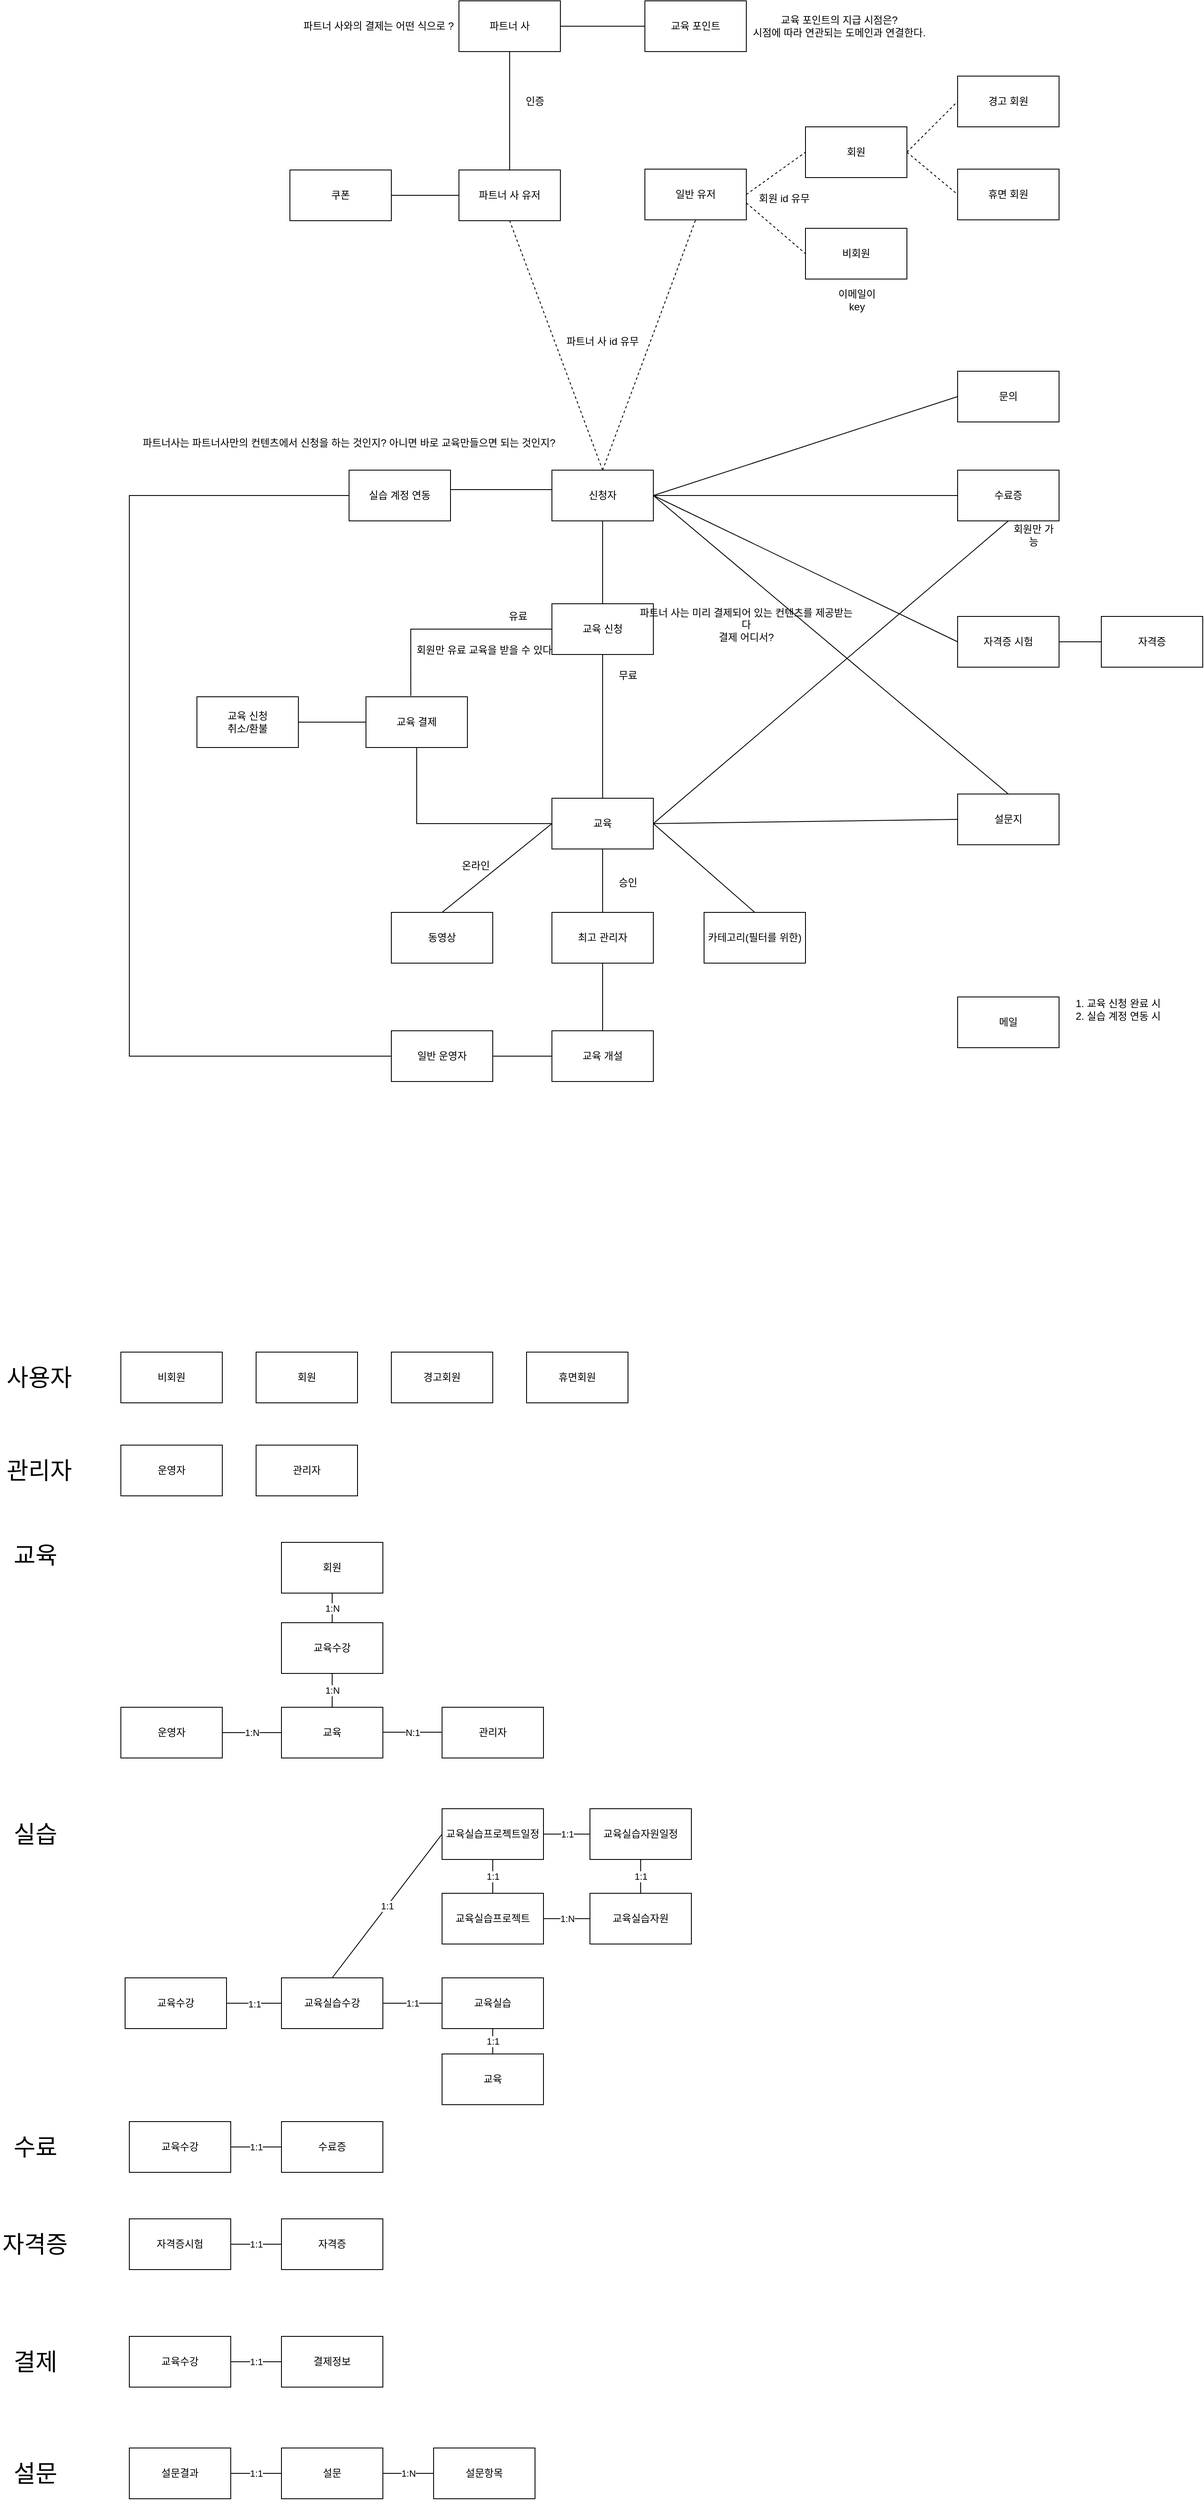 <mxfile version="17.1.1" type="github">
  <diagram id="C5RBs43oDa-KdzZeNtuy" name="Page-1">
    <mxGraphModel dx="2114" dy="1878" grid="1" gridSize="10" guides="1" tooltips="1" connect="1" arrows="1" fold="1" page="1" pageScale="1" pageWidth="827" pageHeight="1169" math="0" shadow="0">
      <root>
        <mxCell id="WIyWlLk6GJQsqaUBKTNV-0" />
        <mxCell id="WIyWlLk6GJQsqaUBKTNV-1" parent="WIyWlLk6GJQsqaUBKTNV-0" />
        <mxCell id="phJNswvs5Cys1aGq2eFr-10" value="신청자" style="rounded=0;whiteSpace=wrap;html=1;" parent="WIyWlLk6GJQsqaUBKTNV-1" vertex="1">
          <mxGeometry x="210" y="137" width="120" height="60" as="geometry" />
        </mxCell>
        <mxCell id="phJNswvs5Cys1aGq2eFr-11" value="교육" style="rounded=0;whiteSpace=wrap;html=1;" parent="WIyWlLk6GJQsqaUBKTNV-1" vertex="1">
          <mxGeometry x="210" y="525" width="120" height="60" as="geometry" />
        </mxCell>
        <mxCell id="phJNswvs5Cys1aGq2eFr-28" style="edgeStyle=orthogonalEdgeStyle;rounded=0;orthogonalLoop=1;jettySize=auto;html=1;startArrow=none;startFill=0;endArrow=none;endFill=0;entryX=0.5;entryY=0;entryDx=0;entryDy=0;" parent="WIyWlLk6GJQsqaUBKTNV-1" target="phJNswvs5Cys1aGq2eFr-11" edge="1">
          <mxGeometry relative="1" as="geometry">
            <mxPoint x="270" y="355" as="sourcePoint" />
            <Array as="points">
              <mxPoint x="270" y="395" />
              <mxPoint x="270" y="395" />
            </Array>
          </mxGeometry>
        </mxCell>
        <mxCell id="phJNswvs5Cys1aGq2eFr-12" value="교육 신청" style="rounded=0;whiteSpace=wrap;html=1;" parent="WIyWlLk6GJQsqaUBKTNV-1" vertex="1">
          <mxGeometry x="210" y="295" width="120" height="60" as="geometry" />
        </mxCell>
        <mxCell id="phJNswvs5Cys1aGq2eFr-27" style="edgeStyle=orthogonalEdgeStyle;rounded=0;orthogonalLoop=1;jettySize=auto;html=1;exitX=0.5;exitY=1;exitDx=0;exitDy=0;startArrow=none;startFill=0;endArrow=none;endFill=0;entryX=0;entryY=0.5;entryDx=0;entryDy=0;" parent="WIyWlLk6GJQsqaUBKTNV-1" source="phJNswvs5Cys1aGq2eFr-13" target="phJNswvs5Cys1aGq2eFr-11" edge="1">
          <mxGeometry relative="1" as="geometry" />
        </mxCell>
        <mxCell id="phJNswvs5Cys1aGq2eFr-13" value="교육 결제" style="rounded=0;whiteSpace=wrap;html=1;" parent="WIyWlLk6GJQsqaUBKTNV-1" vertex="1">
          <mxGeometry x="-10" y="405" width="120" height="60" as="geometry" />
        </mxCell>
        <mxCell id="phJNswvs5Cys1aGq2eFr-14" value="파트너 사" style="rounded=0;whiteSpace=wrap;html=1;" parent="WIyWlLk6GJQsqaUBKTNV-1" vertex="1">
          <mxGeometry x="100" y="-418" width="120" height="60" as="geometry" />
        </mxCell>
        <mxCell id="phJNswvs5Cys1aGq2eFr-15" value="최고 관리자" style="rounded=0;whiteSpace=wrap;html=1;" parent="WIyWlLk6GJQsqaUBKTNV-1" vertex="1">
          <mxGeometry x="210" y="660" width="120" height="60" as="geometry" />
        </mxCell>
        <mxCell id="phJNswvs5Cys1aGq2eFr-16" value="일반 운영자" style="rounded=0;whiteSpace=wrap;html=1;" parent="WIyWlLk6GJQsqaUBKTNV-1" vertex="1">
          <mxGeometry x="20" y="800" width="120" height="60" as="geometry" />
        </mxCell>
        <mxCell id="phJNswvs5Cys1aGq2eFr-24" value="" style="endArrow=none;html=1;rounded=0;entryX=0.5;entryY=1;entryDx=0;entryDy=0;exitX=0.5;exitY=0;exitDx=0;exitDy=0;" parent="WIyWlLk6GJQsqaUBKTNV-1" source="phJNswvs5Cys1aGq2eFr-12" target="phJNswvs5Cys1aGq2eFr-10" edge="1">
          <mxGeometry width="50" height="50" relative="1" as="geometry">
            <mxPoint x="210" y="395" as="sourcePoint" />
            <mxPoint x="260" y="345" as="targetPoint" />
          </mxGeometry>
        </mxCell>
        <mxCell id="phJNswvs5Cys1aGq2eFr-25" value="" style="endArrow=none;html=1;rounded=0;exitX=0.442;exitY=-0.017;exitDx=0;exitDy=0;exitPerimeter=0;entryX=0;entryY=0.5;entryDx=0;entryDy=0;" parent="WIyWlLk6GJQsqaUBKTNV-1" source="phJNswvs5Cys1aGq2eFr-13" target="phJNswvs5Cys1aGq2eFr-12" edge="1">
          <mxGeometry width="50" height="50" relative="1" as="geometry">
            <mxPoint x="210" y="395" as="sourcePoint" />
            <mxPoint x="260" y="345" as="targetPoint" />
            <Array as="points">
              <mxPoint x="43" y="325" />
              <mxPoint x="113" y="325" />
            </Array>
          </mxGeometry>
        </mxCell>
        <mxCell id="phJNswvs5Cys1aGq2eFr-30" value="유료" style="text;html=1;strokeColor=none;fillColor=none;align=center;verticalAlign=middle;whiteSpace=wrap;rounded=0;" parent="WIyWlLk6GJQsqaUBKTNV-1" vertex="1">
          <mxGeometry x="140" y="295" width="60" height="30" as="geometry" />
        </mxCell>
        <mxCell id="phJNswvs5Cys1aGq2eFr-31" value="무료" style="text;html=1;strokeColor=none;fillColor=none;align=center;verticalAlign=middle;whiteSpace=wrap;rounded=0;" parent="WIyWlLk6GJQsqaUBKTNV-1" vertex="1">
          <mxGeometry x="270" y="365" width="60" height="30" as="geometry" />
        </mxCell>
        <mxCell id="phJNswvs5Cys1aGq2eFr-34" value="일반 유저" style="rounded=0;whiteSpace=wrap;html=1;" parent="WIyWlLk6GJQsqaUBKTNV-1" vertex="1">
          <mxGeometry x="320" y="-219" width="120" height="60" as="geometry" />
        </mxCell>
        <mxCell id="phJNswvs5Cys1aGq2eFr-37" value="" style="endArrow=none;html=1;rounded=0;entryX=0.5;entryY=1;entryDx=0;entryDy=0;exitX=0.5;exitY=0;exitDx=0;exitDy=0;dashed=1;" parent="WIyWlLk6GJQsqaUBKTNV-1" source="phJNswvs5Cys1aGq2eFr-10" target="phJNswvs5Cys1aGq2eFr-34" edge="1">
          <mxGeometry width="50" height="50" relative="1" as="geometry">
            <mxPoint x="270" y="82" as="sourcePoint" />
            <mxPoint x="180" y="30" as="targetPoint" />
            <Array as="points" />
          </mxGeometry>
        </mxCell>
        <mxCell id="phJNswvs5Cys1aGq2eFr-38" value="회원" style="rounded=0;whiteSpace=wrap;html=1;" parent="WIyWlLk6GJQsqaUBKTNV-1" vertex="1">
          <mxGeometry x="510" y="-269" width="120" height="60" as="geometry" />
        </mxCell>
        <mxCell id="phJNswvs5Cys1aGq2eFr-39" value="비회원" style="rounded=0;whiteSpace=wrap;html=1;" parent="WIyWlLk6GJQsqaUBKTNV-1" vertex="1">
          <mxGeometry x="510" y="-149" width="120" height="60" as="geometry" />
        </mxCell>
        <mxCell id="phJNswvs5Cys1aGq2eFr-40" value="" style="endArrow=none;html=1;rounded=0;entryX=0;entryY=0.5;entryDx=0;entryDy=0;exitX=1;exitY=0.5;exitDx=0;exitDy=0;dashed=1;" parent="WIyWlLk6GJQsqaUBKTNV-1" source="phJNswvs5Cys1aGq2eFr-34" target="phJNswvs5Cys1aGq2eFr-38" edge="1">
          <mxGeometry width="50" height="50" relative="1" as="geometry">
            <mxPoint x="280" y="-84" as="sourcePoint" />
            <mxPoint x="390" y="-139" as="targetPoint" />
            <Array as="points" />
          </mxGeometry>
        </mxCell>
        <mxCell id="phJNswvs5Cys1aGq2eFr-41" value="" style="endArrow=none;html=1;rounded=0;entryX=0;entryY=0.5;entryDx=0;entryDy=0;dashed=1;" parent="WIyWlLk6GJQsqaUBKTNV-1" target="phJNswvs5Cys1aGq2eFr-39" edge="1">
          <mxGeometry width="50" height="50" relative="1" as="geometry">
            <mxPoint x="440" y="-179" as="sourcePoint" />
            <mxPoint x="520" y="-229" as="targetPoint" />
            <Array as="points" />
          </mxGeometry>
        </mxCell>
        <mxCell id="phJNswvs5Cys1aGq2eFr-42" value="파트너 사 유저" style="rounded=0;whiteSpace=wrap;html=1;" parent="WIyWlLk6GJQsqaUBKTNV-1" vertex="1">
          <mxGeometry x="100" y="-218" width="120" height="60" as="geometry" />
        </mxCell>
        <mxCell id="phJNswvs5Cys1aGq2eFr-45" value="" style="endArrow=none;html=1;rounded=0;entryX=0.5;entryY=1;entryDx=0;entryDy=0;exitX=0.5;exitY=0;exitDx=0;exitDy=0;dashed=1;" parent="WIyWlLk6GJQsqaUBKTNV-1" source="phJNswvs5Cys1aGq2eFr-10" target="phJNswvs5Cys1aGq2eFr-42" edge="1">
          <mxGeometry width="50" height="50" relative="1" as="geometry">
            <mxPoint x="270" y="82" as="sourcePoint" />
            <mxPoint x="240" y="140" as="targetPoint" />
          </mxGeometry>
        </mxCell>
        <mxCell id="phJNswvs5Cys1aGq2eFr-46" value="" style="endArrow=none;html=1;rounded=0;entryX=0;entryY=0.5;entryDx=0;entryDy=0;" parent="WIyWlLk6GJQsqaUBKTNV-1" source="phJNswvs5Cys1aGq2eFr-16" target="phJNswvs5Cys1aGq2eFr-47" edge="1">
          <mxGeometry width="50" height="50" relative="1" as="geometry">
            <mxPoint x="190" y="620" as="sourcePoint" />
            <mxPoint x="240" y="570" as="targetPoint" />
          </mxGeometry>
        </mxCell>
        <mxCell id="phJNswvs5Cys1aGq2eFr-47" value="교육 개설" style="rounded=0;whiteSpace=wrap;html=1;" parent="WIyWlLk6GJQsqaUBKTNV-1" vertex="1">
          <mxGeometry x="210" y="800" width="120" height="60" as="geometry" />
        </mxCell>
        <mxCell id="phJNswvs5Cys1aGq2eFr-48" value="" style="endArrow=none;html=1;rounded=0;exitX=0.5;exitY=0;exitDx=0;exitDy=0;entryX=0.5;entryY=1;entryDx=0;entryDy=0;" parent="WIyWlLk6GJQsqaUBKTNV-1" source="phJNswvs5Cys1aGq2eFr-47" target="phJNswvs5Cys1aGq2eFr-15" edge="1">
          <mxGeometry width="50" height="50" relative="1" as="geometry">
            <mxPoint x="190" y="530" as="sourcePoint" />
            <mxPoint x="410" y="770" as="targetPoint" />
          </mxGeometry>
        </mxCell>
        <mxCell id="phJNswvs5Cys1aGq2eFr-49" value="" style="endArrow=none;html=1;rounded=0;exitX=0.5;exitY=0;exitDx=0;exitDy=0;entryX=0.5;entryY=1;entryDx=0;entryDy=0;" parent="WIyWlLk6GJQsqaUBKTNV-1" source="phJNswvs5Cys1aGq2eFr-15" target="phJNswvs5Cys1aGq2eFr-11" edge="1">
          <mxGeometry width="50" height="50" relative="1" as="geometry">
            <mxPoint x="190" y="680" as="sourcePoint" />
            <mxPoint x="240" y="630" as="targetPoint" />
          </mxGeometry>
        </mxCell>
        <mxCell id="phJNswvs5Cys1aGq2eFr-50" value="수료증" style="rounded=0;whiteSpace=wrap;html=1;" parent="WIyWlLk6GJQsqaUBKTNV-1" vertex="1">
          <mxGeometry x="690" y="137" width="120" height="60" as="geometry" />
        </mxCell>
        <mxCell id="phJNswvs5Cys1aGq2eFr-52" value="파트너 사는 미리 결제되어 있는 컨텐츠를 제공받는다&lt;br&gt;결제 어디서?" style="text;html=1;strokeColor=none;fillColor=none;align=center;verticalAlign=middle;whiteSpace=wrap;rounded=0;" parent="WIyWlLk6GJQsqaUBKTNV-1" vertex="1">
          <mxGeometry x="310" y="305" width="260" height="30" as="geometry" />
        </mxCell>
        <mxCell id="phJNswvs5Cys1aGq2eFr-58" value="회원만 유료 교육을 받을 수 있다" style="text;html=1;strokeColor=none;fillColor=none;align=center;verticalAlign=middle;whiteSpace=wrap;rounded=0;" parent="WIyWlLk6GJQsqaUBKTNV-1" vertex="1">
          <mxGeometry x="30" y="335" width="200" height="30" as="geometry" />
        </mxCell>
        <mxCell id="phJNswvs5Cys1aGq2eFr-59" value="설문지" style="rounded=0;whiteSpace=wrap;html=1;" parent="WIyWlLk6GJQsqaUBKTNV-1" vertex="1">
          <mxGeometry x="690" y="520" width="120" height="60" as="geometry" />
        </mxCell>
        <mxCell id="phJNswvs5Cys1aGq2eFr-60" value="동영상" style="rounded=0;whiteSpace=wrap;html=1;" parent="WIyWlLk6GJQsqaUBKTNV-1" vertex="1">
          <mxGeometry x="20" y="660" width="120" height="60" as="geometry" />
        </mxCell>
        <mxCell id="phJNswvs5Cys1aGq2eFr-61" value="" style="endArrow=none;html=1;rounded=0;entryX=0.5;entryY=0;entryDx=0;entryDy=0;" parent="WIyWlLk6GJQsqaUBKTNV-1" target="phJNswvs5Cys1aGq2eFr-60" edge="1">
          <mxGeometry width="50" height="50" relative="1" as="geometry">
            <mxPoint x="210" y="555" as="sourcePoint" />
            <mxPoint x="460" y="560" as="targetPoint" />
          </mxGeometry>
        </mxCell>
        <mxCell id="phJNswvs5Cys1aGq2eFr-63" value="문의" style="rounded=0;whiteSpace=wrap;html=1;" parent="WIyWlLk6GJQsqaUBKTNV-1" vertex="1">
          <mxGeometry x="690" y="20" width="120" height="60" as="geometry" />
        </mxCell>
        <mxCell id="phJNswvs5Cys1aGq2eFr-64" value="온라인" style="text;html=1;strokeColor=none;fillColor=none;align=center;verticalAlign=middle;whiteSpace=wrap;rounded=0;" parent="WIyWlLk6GJQsqaUBKTNV-1" vertex="1">
          <mxGeometry x="90" y="590" width="60" height="30" as="geometry" />
        </mxCell>
        <mxCell id="phJNswvs5Cys1aGq2eFr-65" value="" style="endArrow=none;html=1;rounded=0;exitX=1;exitY=0.5;exitDx=0;exitDy=0;entryX=0.5;entryY=1;entryDx=0;entryDy=0;" parent="WIyWlLk6GJQsqaUBKTNV-1" source="phJNswvs5Cys1aGq2eFr-11" target="phJNswvs5Cys1aGq2eFr-50" edge="1">
          <mxGeometry width="50" height="50" relative="1" as="geometry">
            <mxPoint x="410" y="600" as="sourcePoint" />
            <mxPoint x="460" y="550" as="targetPoint" />
          </mxGeometry>
        </mxCell>
        <mxCell id="phJNswvs5Cys1aGq2eFr-66" value="" style="endArrow=none;html=1;rounded=0;exitX=1;exitY=0.5;exitDx=0;exitDy=0;entryX=0;entryY=0.5;entryDx=0;entryDy=0;" parent="WIyWlLk6GJQsqaUBKTNV-1" source="phJNswvs5Cys1aGq2eFr-11" target="phJNswvs5Cys1aGq2eFr-59" edge="1">
          <mxGeometry width="50" height="50" relative="1" as="geometry">
            <mxPoint x="410" y="600" as="sourcePoint" />
            <mxPoint x="460" y="550" as="targetPoint" />
          </mxGeometry>
        </mxCell>
        <mxCell id="phJNswvs5Cys1aGq2eFr-67" value="승인" style="text;html=1;strokeColor=none;fillColor=none;align=center;verticalAlign=middle;whiteSpace=wrap;rounded=0;" parent="WIyWlLk6GJQsqaUBKTNV-1" vertex="1">
          <mxGeometry x="270" y="610" width="60" height="30" as="geometry" />
        </mxCell>
        <mxCell id="phJNswvs5Cys1aGq2eFr-68" value="교육 신청 &lt;br&gt;취소/환불" style="rounded=0;whiteSpace=wrap;html=1;" parent="WIyWlLk6GJQsqaUBKTNV-1" vertex="1">
          <mxGeometry x="-210" y="405" width="120" height="60" as="geometry" />
        </mxCell>
        <mxCell id="phJNswvs5Cys1aGq2eFr-69" value="" style="endArrow=none;html=1;rounded=0;entryX=0;entryY=0.5;entryDx=0;entryDy=0;exitX=1;exitY=0.5;exitDx=0;exitDy=0;" parent="WIyWlLk6GJQsqaUBKTNV-1" source="phJNswvs5Cys1aGq2eFr-68" target="phJNswvs5Cys1aGq2eFr-13" edge="1">
          <mxGeometry width="50" height="50" relative="1" as="geometry">
            <mxPoint x="240" y="330" as="sourcePoint" />
            <mxPoint x="290" y="280" as="targetPoint" />
          </mxGeometry>
        </mxCell>
        <mxCell id="phJNswvs5Cys1aGq2eFr-72" value="파트너 사 id 유무" style="text;html=1;strokeColor=none;fillColor=none;align=center;verticalAlign=middle;whiteSpace=wrap;rounded=0;" parent="WIyWlLk6GJQsqaUBKTNV-1" vertex="1">
          <mxGeometry x="220" y="-30" width="100" height="30" as="geometry" />
        </mxCell>
        <mxCell id="phJNswvs5Cys1aGq2eFr-73" value="이메일이 key" style="text;html=1;strokeColor=none;fillColor=none;align=center;verticalAlign=middle;whiteSpace=wrap;rounded=0;" parent="WIyWlLk6GJQsqaUBKTNV-1" vertex="1">
          <mxGeometry x="541" y="-79" width="60" height="30" as="geometry" />
        </mxCell>
        <mxCell id="phJNswvs5Cys1aGq2eFr-74" value="경고 회원" style="rounded=0;whiteSpace=wrap;html=1;" parent="WIyWlLk6GJQsqaUBKTNV-1" vertex="1">
          <mxGeometry x="690" y="-329" width="120" height="60" as="geometry" />
        </mxCell>
        <mxCell id="phJNswvs5Cys1aGq2eFr-75" value="휴면 회원" style="rounded=0;whiteSpace=wrap;html=1;" parent="WIyWlLk6GJQsqaUBKTNV-1" vertex="1">
          <mxGeometry x="690" y="-219" width="120" height="60" as="geometry" />
        </mxCell>
        <mxCell id="phJNswvs5Cys1aGq2eFr-76" value="" style="endArrow=none;dashed=1;html=1;rounded=0;entryX=0;entryY=0.5;entryDx=0;entryDy=0;exitX=1;exitY=0.5;exitDx=0;exitDy=0;" parent="WIyWlLk6GJQsqaUBKTNV-1" source="phJNswvs5Cys1aGq2eFr-38" target="phJNswvs5Cys1aGq2eFr-74" edge="1">
          <mxGeometry width="50" height="50" relative="1" as="geometry">
            <mxPoint x="370" y="-139" as="sourcePoint" />
            <mxPoint x="420" y="-189" as="targetPoint" />
          </mxGeometry>
        </mxCell>
        <mxCell id="phJNswvs5Cys1aGq2eFr-77" value="" style="endArrow=none;dashed=1;html=1;rounded=0;entryX=0;entryY=0.5;entryDx=0;entryDy=0;" parent="WIyWlLk6GJQsqaUBKTNV-1" target="phJNswvs5Cys1aGq2eFr-75" edge="1">
          <mxGeometry width="50" height="50" relative="1" as="geometry">
            <mxPoint x="630" y="-239" as="sourcePoint" />
            <mxPoint x="700" y="-289" as="targetPoint" />
          </mxGeometry>
        </mxCell>
        <mxCell id="phJNswvs5Cys1aGq2eFr-78" value="회원만 가능" style="text;html=1;strokeColor=none;fillColor=none;align=center;verticalAlign=middle;whiteSpace=wrap;rounded=0;" parent="WIyWlLk6GJQsqaUBKTNV-1" vertex="1">
          <mxGeometry x="750" y="197" width="60" height="33" as="geometry" />
        </mxCell>
        <mxCell id="phJNswvs5Cys1aGq2eFr-79" value="회원 id 유무" style="text;html=1;strokeColor=none;fillColor=none;align=center;verticalAlign=middle;whiteSpace=wrap;rounded=0;" parent="WIyWlLk6GJQsqaUBKTNV-1" vertex="1">
          <mxGeometry x="440" y="-199" width="90" height="30" as="geometry" />
        </mxCell>
        <mxCell id="phJNswvs5Cys1aGq2eFr-80" value="실습 계정 연동" style="rounded=0;whiteSpace=wrap;html=1;" parent="WIyWlLk6GJQsqaUBKTNV-1" vertex="1">
          <mxGeometry x="-30" y="137" width="120" height="60" as="geometry" />
        </mxCell>
        <mxCell id="phJNswvs5Cys1aGq2eFr-81" value="" style="endArrow=none;html=1;rounded=0;entryX=0;entryY=0.5;entryDx=0;entryDy=0;exitX=1;exitY=0.5;exitDx=0;exitDy=0;" parent="WIyWlLk6GJQsqaUBKTNV-1" edge="1">
          <mxGeometry width="50" height="50" relative="1" as="geometry">
            <mxPoint x="90" y="160" as="sourcePoint" />
            <mxPoint x="210" y="160" as="targetPoint" />
          </mxGeometry>
        </mxCell>
        <mxCell id="phJNswvs5Cys1aGq2eFr-82" value="파트너사는 파트너사만의 컨텐츠에서 신청을 하는 것인지? 아니면 바로 교육만들으면 되는 것인지?" style="text;html=1;strokeColor=none;fillColor=none;align=center;verticalAlign=middle;whiteSpace=wrap;rounded=0;" parent="WIyWlLk6GJQsqaUBKTNV-1" vertex="1">
          <mxGeometry x="-290" y="90" width="520" height="30" as="geometry" />
        </mxCell>
        <mxCell id="phJNswvs5Cys1aGq2eFr-84" value="" style="endArrow=none;html=1;rounded=0;entryX=0.5;entryY=1;entryDx=0;entryDy=0;exitX=0.5;exitY=0;exitDx=0;exitDy=0;" parent="WIyWlLk6GJQsqaUBKTNV-1" source="phJNswvs5Cys1aGq2eFr-42" target="phJNswvs5Cys1aGq2eFr-14" edge="1">
          <mxGeometry width="50" height="50" relative="1" as="geometry">
            <mxPoint x="160" y="-218" as="sourcePoint" />
            <mxPoint x="160" y="-258" as="targetPoint" />
          </mxGeometry>
        </mxCell>
        <mxCell id="phJNswvs5Cys1aGq2eFr-87" value="" style="endArrow=none;html=1;rounded=0;entryX=0;entryY=0.5;entryDx=0;entryDy=0;exitX=0;exitY=0.5;exitDx=0;exitDy=0;" parent="WIyWlLk6GJQsqaUBKTNV-1" source="phJNswvs5Cys1aGq2eFr-16" target="phJNswvs5Cys1aGq2eFr-80" edge="1">
          <mxGeometry width="50" height="50" relative="1" as="geometry">
            <mxPoint x="-220" y="170" as="sourcePoint" />
            <mxPoint x="-150" y="180" as="targetPoint" />
            <Array as="points">
              <mxPoint x="-290" y="830" />
              <mxPoint x="-290" y="450" />
              <mxPoint x="-290" y="167" />
            </Array>
          </mxGeometry>
        </mxCell>
        <mxCell id="phJNswvs5Cys1aGq2eFr-89" value="파트너 사와의 결제는 어떤 식으로 ?" style="text;html=1;strokeColor=none;fillColor=none;align=center;verticalAlign=middle;whiteSpace=wrap;rounded=0;" parent="WIyWlLk6GJQsqaUBKTNV-1" vertex="1">
          <mxGeometry x="-90" y="-403" width="190" height="30" as="geometry" />
        </mxCell>
        <mxCell id="phJNswvs5Cys1aGq2eFr-90" value="교육 포인트" style="rounded=0;whiteSpace=wrap;html=1;" parent="WIyWlLk6GJQsqaUBKTNV-1" vertex="1">
          <mxGeometry x="320" y="-418" width="120" height="60" as="geometry" />
        </mxCell>
        <mxCell id="phJNswvs5Cys1aGq2eFr-91" value="" style="endArrow=none;html=1;rounded=0;entryX=0;entryY=0.5;entryDx=0;entryDy=0;exitX=1;exitY=0.5;exitDx=0;exitDy=0;" parent="WIyWlLk6GJQsqaUBKTNV-1" source="phJNswvs5Cys1aGq2eFr-14" target="phJNswvs5Cys1aGq2eFr-90" edge="1">
          <mxGeometry width="50" height="50" relative="1" as="geometry">
            <mxPoint x="360" y="-34" as="sourcePoint" />
            <mxPoint x="410" y="-84" as="targetPoint" />
          </mxGeometry>
        </mxCell>
        <mxCell id="phJNswvs5Cys1aGq2eFr-92" value="교육 포인트의 지급 시점은?&lt;br&gt;시점에 따라 연관되는 도메인과 연결한다." style="text;html=1;strokeColor=none;fillColor=none;align=center;verticalAlign=middle;whiteSpace=wrap;rounded=0;" parent="WIyWlLk6GJQsqaUBKTNV-1" vertex="1">
          <mxGeometry x="430" y="-403" width="240" height="30" as="geometry" />
        </mxCell>
        <mxCell id="phJNswvs5Cys1aGq2eFr-96" value="" style="endArrow=none;html=1;rounded=0;entryX=1;entryY=0.5;entryDx=0;entryDy=0;exitX=0;exitY=0.5;exitDx=0;exitDy=0;" parent="WIyWlLk6GJQsqaUBKTNV-1" source="phJNswvs5Cys1aGq2eFr-50" target="phJNswvs5Cys1aGq2eFr-10" edge="1">
          <mxGeometry width="50" height="50" relative="1" as="geometry">
            <mxPoint x="360" y="500" as="sourcePoint" />
            <mxPoint x="410" y="450" as="targetPoint" />
          </mxGeometry>
        </mxCell>
        <mxCell id="phJNswvs5Cys1aGq2eFr-97" value="" style="endArrow=none;html=1;rounded=0;entryX=1;entryY=0.5;entryDx=0;entryDy=0;exitX=0.5;exitY=0;exitDx=0;exitDy=0;" parent="WIyWlLk6GJQsqaUBKTNV-1" source="phJNswvs5Cys1aGq2eFr-59" target="phJNswvs5Cys1aGq2eFr-10" edge="1">
          <mxGeometry width="50" height="50" relative="1" as="geometry">
            <mxPoint x="360" y="500" as="sourcePoint" />
            <mxPoint x="410" y="450" as="targetPoint" />
          </mxGeometry>
        </mxCell>
        <mxCell id="phJNswvs5Cys1aGq2eFr-99" value="인증" style="text;html=1;strokeColor=none;fillColor=none;align=center;verticalAlign=middle;whiteSpace=wrap;rounded=0;dashed=1;" parent="WIyWlLk6GJQsqaUBKTNV-1" vertex="1">
          <mxGeometry x="160" y="-314" width="60" height="30" as="geometry" />
        </mxCell>
        <mxCell id="phJNswvs5Cys1aGq2eFr-100" value="카테고리(필터를 위한)" style="rounded=0;whiteSpace=wrap;html=1;" parent="WIyWlLk6GJQsqaUBKTNV-1" vertex="1">
          <mxGeometry x="390" y="660" width="120" height="60" as="geometry" />
        </mxCell>
        <mxCell id="phJNswvs5Cys1aGq2eFr-101" value="" style="endArrow=none;html=1;rounded=0;exitX=1;exitY=0.5;exitDx=0;exitDy=0;entryX=0.5;entryY=0;entryDx=0;entryDy=0;" parent="WIyWlLk6GJQsqaUBKTNV-1" source="phJNswvs5Cys1aGq2eFr-11" target="phJNswvs5Cys1aGq2eFr-100" edge="1">
          <mxGeometry width="50" height="50" relative="1" as="geometry">
            <mxPoint x="360" y="580" as="sourcePoint" />
            <mxPoint x="410" y="530" as="targetPoint" />
          </mxGeometry>
        </mxCell>
        <mxCell id="phJNswvs5Cys1aGq2eFr-102" value="쿠폰" style="rounded=0;whiteSpace=wrap;html=1;" parent="WIyWlLk6GJQsqaUBKTNV-1" vertex="1">
          <mxGeometry x="-100" y="-218" width="120" height="60" as="geometry" />
        </mxCell>
        <mxCell id="phJNswvs5Cys1aGq2eFr-103" value="" style="endArrow=none;html=1;rounded=0;exitX=1;exitY=0.5;exitDx=0;exitDy=0;entryX=0;entryY=0.5;entryDx=0;entryDy=0;" parent="WIyWlLk6GJQsqaUBKTNV-1" source="phJNswvs5Cys1aGq2eFr-102" target="phJNswvs5Cys1aGq2eFr-42" edge="1">
          <mxGeometry width="50" height="50" relative="1" as="geometry">
            <mxPoint x="360" y="-44" as="sourcePoint" />
            <mxPoint x="410" y="-94" as="targetPoint" />
          </mxGeometry>
        </mxCell>
        <mxCell id="phJNswvs5Cys1aGq2eFr-104" value="" style="endArrow=none;html=1;rounded=0;entryX=0;entryY=0.5;entryDx=0;entryDy=0;exitX=1;exitY=0.5;exitDx=0;exitDy=0;" parent="WIyWlLk6GJQsqaUBKTNV-1" source="phJNswvs5Cys1aGq2eFr-10" target="phJNswvs5Cys1aGq2eFr-63" edge="1">
          <mxGeometry width="50" height="50" relative="1" as="geometry">
            <mxPoint x="360" y="80" as="sourcePoint" />
            <mxPoint x="410" y="30" as="targetPoint" />
          </mxGeometry>
        </mxCell>
        <mxCell id="phJNswvs5Cys1aGq2eFr-105" value="자격증 시험" style="rounded=0;whiteSpace=wrap;html=1;" parent="WIyWlLk6GJQsqaUBKTNV-1" vertex="1">
          <mxGeometry x="690" y="310" width="120" height="60" as="geometry" />
        </mxCell>
        <mxCell id="phJNswvs5Cys1aGq2eFr-106" value="자격증" style="rounded=0;whiteSpace=wrap;html=1;" parent="WIyWlLk6GJQsqaUBKTNV-1" vertex="1">
          <mxGeometry x="860" y="310" width="120" height="60" as="geometry" />
        </mxCell>
        <mxCell id="phJNswvs5Cys1aGq2eFr-107" value="" style="endArrow=none;html=1;rounded=0;entryX=0;entryY=0.5;entryDx=0;entryDy=0;exitX=1;exitY=0.5;exitDx=0;exitDy=0;" parent="WIyWlLk6GJQsqaUBKTNV-1" source="phJNswvs5Cys1aGq2eFr-105" target="phJNswvs5Cys1aGq2eFr-106" edge="1">
          <mxGeometry width="50" height="50" relative="1" as="geometry">
            <mxPoint x="591" y="140" as="sourcePoint" />
            <mxPoint x="641" y="90" as="targetPoint" />
          </mxGeometry>
        </mxCell>
        <mxCell id="phJNswvs5Cys1aGq2eFr-108" value="" style="endArrow=none;html=1;rounded=0;entryX=0;entryY=0.5;entryDx=0;entryDy=0;exitX=1;exitY=0.5;exitDx=0;exitDy=0;" parent="WIyWlLk6GJQsqaUBKTNV-1" source="phJNswvs5Cys1aGq2eFr-10" target="phJNswvs5Cys1aGq2eFr-105" edge="1">
          <mxGeometry width="50" height="50" relative="1" as="geometry">
            <mxPoint x="340" y="177" as="sourcePoint" />
            <mxPoint x="700" y="60" as="targetPoint" />
          </mxGeometry>
        </mxCell>
        <mxCell id="phJNswvs5Cys1aGq2eFr-109" value="메일" style="rounded=0;whiteSpace=wrap;html=1;" parent="WIyWlLk6GJQsqaUBKTNV-1" vertex="1">
          <mxGeometry x="690" y="760" width="120" height="60" as="geometry" />
        </mxCell>
        <mxCell id="phJNswvs5Cys1aGq2eFr-110" value="1. 교육 신청 완료 시&lt;br&gt;2. 실습 계정 연동 시" style="text;html=1;strokeColor=none;fillColor=none;align=center;verticalAlign=middle;whiteSpace=wrap;rounded=0;" parent="WIyWlLk6GJQsqaUBKTNV-1" vertex="1">
          <mxGeometry x="800" y="760" width="160" height="30" as="geometry" />
        </mxCell>
        <mxCell id="IiaZXjQhCGxQ92dfmtUT-0" value="회원" style="rounded=0;whiteSpace=wrap;html=1;" vertex="1" parent="WIyWlLk6GJQsqaUBKTNV-1">
          <mxGeometry x="-140" y="1180" width="120" height="60" as="geometry" />
        </mxCell>
        <mxCell id="IiaZXjQhCGxQ92dfmtUT-1" value="비회원" style="rounded=0;whiteSpace=wrap;html=1;" vertex="1" parent="WIyWlLk6GJQsqaUBKTNV-1">
          <mxGeometry x="-300" y="1180" width="120" height="60" as="geometry" />
        </mxCell>
        <mxCell id="IiaZXjQhCGxQ92dfmtUT-2" value="경고회원" style="rounded=0;whiteSpace=wrap;html=1;" vertex="1" parent="WIyWlLk6GJQsqaUBKTNV-1">
          <mxGeometry x="20" y="1180" width="120" height="60" as="geometry" />
        </mxCell>
        <mxCell id="IiaZXjQhCGxQ92dfmtUT-3" value="휴면회원" style="rounded=0;whiteSpace=wrap;html=1;" vertex="1" parent="WIyWlLk6GJQsqaUBKTNV-1">
          <mxGeometry x="180" y="1180" width="120" height="60" as="geometry" />
        </mxCell>
        <mxCell id="IiaZXjQhCGxQ92dfmtUT-4" value="운영자" style="rounded=0;whiteSpace=wrap;html=1;" vertex="1" parent="WIyWlLk6GJQsqaUBKTNV-1">
          <mxGeometry x="-300" y="1290" width="120" height="60" as="geometry" />
        </mxCell>
        <mxCell id="IiaZXjQhCGxQ92dfmtUT-5" value="관리자" style="rounded=0;whiteSpace=wrap;html=1;" vertex="1" parent="WIyWlLk6GJQsqaUBKTNV-1">
          <mxGeometry x="-140" y="1290" width="120" height="60" as="geometry" />
        </mxCell>
        <mxCell id="IiaZXjQhCGxQ92dfmtUT-52" value="" style="edgeStyle=orthogonalEdgeStyle;rounded=0;orthogonalLoop=1;jettySize=auto;html=1;fontSize=11;endArrow=none;endFill=0;" edge="1" parent="WIyWlLk6GJQsqaUBKTNV-1" source="IiaZXjQhCGxQ92dfmtUT-6" target="IiaZXjQhCGxQ92dfmtUT-10">
          <mxGeometry relative="1" as="geometry" />
        </mxCell>
        <mxCell id="IiaZXjQhCGxQ92dfmtUT-6" value="교육" style="rounded=0;whiteSpace=wrap;html=1;" vertex="1" parent="WIyWlLk6GJQsqaUBKTNV-1">
          <mxGeometry x="-110" y="1600" width="120" height="60" as="geometry" />
        </mxCell>
        <mxCell id="IiaZXjQhCGxQ92dfmtUT-7" value="사용자" style="text;html=1;strokeColor=none;fillColor=none;align=center;verticalAlign=middle;whiteSpace=wrap;rounded=0;fontSize=28;" vertex="1" parent="WIyWlLk6GJQsqaUBKTNV-1">
          <mxGeometry x="-438" y="1195" width="83" height="30" as="geometry" />
        </mxCell>
        <mxCell id="IiaZXjQhCGxQ92dfmtUT-8" value="관리자" style="text;html=1;strokeColor=none;fillColor=none;align=center;verticalAlign=middle;whiteSpace=wrap;rounded=0;fontSize=28;" vertex="1" parent="WIyWlLk6GJQsqaUBKTNV-1">
          <mxGeometry x="-443" y="1305" width="93" height="30" as="geometry" />
        </mxCell>
        <mxCell id="IiaZXjQhCGxQ92dfmtUT-9" value="교육" style="text;html=1;strokeColor=none;fillColor=none;align=center;verticalAlign=middle;whiteSpace=wrap;rounded=0;fontSize=28;" vertex="1" parent="WIyWlLk6GJQsqaUBKTNV-1">
          <mxGeometry x="-431.5" y="1405" width="60" height="30" as="geometry" />
        </mxCell>
        <mxCell id="IiaZXjQhCGxQ92dfmtUT-15" value="1:N" style="edgeStyle=orthogonalEdgeStyle;rounded=0;orthogonalLoop=1;jettySize=auto;html=1;endArrow=none;endFill=0;" edge="1" parent="WIyWlLk6GJQsqaUBKTNV-1" source="IiaZXjQhCGxQ92dfmtUT-10" target="IiaZXjQhCGxQ92dfmtUT-6">
          <mxGeometry relative="1" as="geometry" />
        </mxCell>
        <mxCell id="IiaZXjQhCGxQ92dfmtUT-10" value="운영자" style="rounded=0;whiteSpace=wrap;html=1;" vertex="1" parent="WIyWlLk6GJQsqaUBKTNV-1">
          <mxGeometry x="-300" y="1600" width="120" height="60" as="geometry" />
        </mxCell>
        <mxCell id="IiaZXjQhCGxQ92dfmtUT-12" value="관리자" style="rounded=0;whiteSpace=wrap;html=1;" vertex="1" parent="WIyWlLk6GJQsqaUBKTNV-1">
          <mxGeometry x="80" y="1600" width="120" height="60" as="geometry" />
        </mxCell>
        <mxCell id="IiaZXjQhCGxQ92dfmtUT-13" value="N:1" style="endArrow=none;html=1;rounded=0;exitX=1;exitY=0.5;exitDx=0;exitDy=0;entryX=0;entryY=0.5;entryDx=0;entryDy=0;" edge="1" parent="WIyWlLk6GJQsqaUBKTNV-1">
          <mxGeometry width="50" height="50" relative="1" as="geometry">
            <mxPoint x="10" y="1629.5" as="sourcePoint" />
            <mxPoint x="80" y="1629.5" as="targetPoint" />
          </mxGeometry>
        </mxCell>
        <mxCell id="IiaZXjQhCGxQ92dfmtUT-14" value="회원" style="rounded=0;whiteSpace=wrap;html=1;" vertex="1" parent="WIyWlLk6GJQsqaUBKTNV-1">
          <mxGeometry x="-110" y="1405" width="120" height="60" as="geometry" />
        </mxCell>
        <mxCell id="IiaZXjQhCGxQ92dfmtUT-16" value="1:N" style="endArrow=none;html=1;rounded=0;exitX=0.5;exitY=1;exitDx=0;exitDy=0;entryX=0.5;entryY=0;entryDx=0;entryDy=0;" edge="1" parent="WIyWlLk6GJQsqaUBKTNV-1" source="IiaZXjQhCGxQ92dfmtUT-14" target="IiaZXjQhCGxQ92dfmtUT-17">
          <mxGeometry width="50" height="50" relative="1" as="geometry">
            <mxPoint x="-170" y="1640" as="sourcePoint" />
            <mxPoint x="-100" y="1640" as="targetPoint" />
            <Array as="points" />
          </mxGeometry>
        </mxCell>
        <mxCell id="IiaZXjQhCGxQ92dfmtUT-17" value="교육수강" style="rounded=0;whiteSpace=wrap;html=1;" vertex="1" parent="WIyWlLk6GJQsqaUBKTNV-1">
          <mxGeometry x="-110" y="1500" width="120" height="60" as="geometry" />
        </mxCell>
        <mxCell id="IiaZXjQhCGxQ92dfmtUT-18" value="1:N" style="endArrow=none;html=1;rounded=0;exitX=0.5;exitY=1;exitDx=0;exitDy=0;entryX=0.5;entryY=0;entryDx=0;entryDy=0;" edge="1" parent="WIyWlLk6GJQsqaUBKTNV-1" source="IiaZXjQhCGxQ92dfmtUT-17" target="IiaZXjQhCGxQ92dfmtUT-6">
          <mxGeometry width="50" height="50" relative="1" as="geometry">
            <mxPoint x="-40" y="1475" as="sourcePoint" />
            <mxPoint x="-40" y="1510" as="targetPoint" />
            <Array as="points" />
          </mxGeometry>
        </mxCell>
        <mxCell id="IiaZXjQhCGxQ92dfmtUT-20" value="실습" style="text;html=1;strokeColor=none;fillColor=none;align=center;verticalAlign=middle;whiteSpace=wrap;rounded=0;fontSize=28;" vertex="1" parent="WIyWlLk6GJQsqaUBKTNV-1">
          <mxGeometry x="-431.5" y="1735" width="60" height="30" as="geometry" />
        </mxCell>
        <mxCell id="IiaZXjQhCGxQ92dfmtUT-21" value="교육실습" style="rounded=0;whiteSpace=wrap;html=1;" vertex="1" parent="WIyWlLk6GJQsqaUBKTNV-1">
          <mxGeometry x="80" y="1920" width="120" height="60" as="geometry" />
        </mxCell>
        <mxCell id="IiaZXjQhCGxQ92dfmtUT-22" value="교육" style="rounded=0;whiteSpace=wrap;html=1;" vertex="1" parent="WIyWlLk6GJQsqaUBKTNV-1">
          <mxGeometry x="80" y="2010" width="120" height="60" as="geometry" />
        </mxCell>
        <mxCell id="IiaZXjQhCGxQ92dfmtUT-24" value="1:1" style="endArrow=none;html=1;rounded=0;" edge="1" parent="WIyWlLk6GJQsqaUBKTNV-1">
          <mxGeometry width="50" height="50" relative="1" as="geometry">
            <mxPoint x="140" y="2010" as="sourcePoint" />
            <mxPoint x="140" y="1980" as="targetPoint" />
          </mxGeometry>
        </mxCell>
        <mxCell id="IiaZXjQhCGxQ92dfmtUT-25" value="수료" style="text;html=1;strokeColor=none;fillColor=none;align=center;verticalAlign=middle;whiteSpace=wrap;rounded=0;fontSize=28;" vertex="1" parent="WIyWlLk6GJQsqaUBKTNV-1">
          <mxGeometry x="-431.5" y="2105" width="60" height="30" as="geometry" />
        </mxCell>
        <mxCell id="IiaZXjQhCGxQ92dfmtUT-26" value="수료증" style="rounded=0;whiteSpace=wrap;html=1;" vertex="1" parent="WIyWlLk6GJQsqaUBKTNV-1">
          <mxGeometry x="-110" y="2090" width="120" height="60" as="geometry" />
        </mxCell>
        <mxCell id="IiaZXjQhCGxQ92dfmtUT-27" value="교육수강" style="rounded=0;whiteSpace=wrap;html=1;" vertex="1" parent="WIyWlLk6GJQsqaUBKTNV-1">
          <mxGeometry x="-290" y="2090" width="120" height="60" as="geometry" />
        </mxCell>
        <mxCell id="IiaZXjQhCGxQ92dfmtUT-28" value="1:1" style="edgeStyle=orthogonalEdgeStyle;rounded=0;orthogonalLoop=1;jettySize=auto;html=1;endArrow=none;endFill=0;entryX=0;entryY=0.5;entryDx=0;entryDy=0;exitX=1;exitY=0.5;exitDx=0;exitDy=0;" edge="1" parent="WIyWlLk6GJQsqaUBKTNV-1" source="IiaZXjQhCGxQ92dfmtUT-27" target="IiaZXjQhCGxQ92dfmtUT-26">
          <mxGeometry relative="1" as="geometry">
            <mxPoint x="-170" y="1775" as="sourcePoint" />
            <mxPoint x="-100" y="1775" as="targetPoint" />
          </mxGeometry>
        </mxCell>
        <mxCell id="IiaZXjQhCGxQ92dfmtUT-29" value="자격증" style="text;html=1;strokeColor=none;fillColor=none;align=center;verticalAlign=middle;whiteSpace=wrap;rounded=0;fontSize=28;" vertex="1" parent="WIyWlLk6GJQsqaUBKTNV-1">
          <mxGeometry x="-443" y="2220" width="83" height="30" as="geometry" />
        </mxCell>
        <mxCell id="IiaZXjQhCGxQ92dfmtUT-30" value="자격증시험" style="rounded=0;whiteSpace=wrap;html=1;" vertex="1" parent="WIyWlLk6GJQsqaUBKTNV-1">
          <mxGeometry x="-290" y="2205" width="120" height="60" as="geometry" />
        </mxCell>
        <mxCell id="IiaZXjQhCGxQ92dfmtUT-31" value="자격증" style="rounded=0;whiteSpace=wrap;html=1;" vertex="1" parent="WIyWlLk6GJQsqaUBKTNV-1">
          <mxGeometry x="-110" y="2205" width="120" height="60" as="geometry" />
        </mxCell>
        <mxCell id="IiaZXjQhCGxQ92dfmtUT-33" value="1:1" style="edgeStyle=orthogonalEdgeStyle;rounded=0;orthogonalLoop=1;jettySize=auto;html=1;endArrow=none;endFill=0;entryX=1;entryY=0.5;entryDx=0;entryDy=0;exitX=0;exitY=0.5;exitDx=0;exitDy=0;" edge="1" parent="WIyWlLk6GJQsqaUBKTNV-1" source="IiaZXjQhCGxQ92dfmtUT-31" target="IiaZXjQhCGxQ92dfmtUT-30">
          <mxGeometry relative="1" as="geometry">
            <mxPoint x="-160" y="2130" as="sourcePoint" />
            <mxPoint x="-100" y="2130" as="targetPoint" />
          </mxGeometry>
        </mxCell>
        <mxCell id="IiaZXjQhCGxQ92dfmtUT-36" value="결제" style="text;html=1;strokeColor=none;fillColor=none;align=center;verticalAlign=middle;whiteSpace=wrap;rounded=0;fontSize=28;" vertex="1" parent="WIyWlLk6GJQsqaUBKTNV-1">
          <mxGeometry x="-431.5" y="2359" width="60" height="30" as="geometry" />
        </mxCell>
        <mxCell id="IiaZXjQhCGxQ92dfmtUT-37" value="설문" style="text;html=1;strokeColor=none;fillColor=none;align=center;verticalAlign=middle;whiteSpace=wrap;rounded=0;fontSize=28;" vertex="1" parent="WIyWlLk6GJQsqaUBKTNV-1">
          <mxGeometry x="-431.5" y="2491" width="60" height="30" as="geometry" />
        </mxCell>
        <mxCell id="IiaZXjQhCGxQ92dfmtUT-39" value="교육수강" style="rounded=0;whiteSpace=wrap;html=1;" vertex="1" parent="WIyWlLk6GJQsqaUBKTNV-1">
          <mxGeometry x="-290" y="2344" width="120" height="60" as="geometry" />
        </mxCell>
        <mxCell id="IiaZXjQhCGxQ92dfmtUT-40" value="결제정보" style="rounded=0;whiteSpace=wrap;html=1;" vertex="1" parent="WIyWlLk6GJQsqaUBKTNV-1">
          <mxGeometry x="-110" y="2344" width="120" height="60" as="geometry" />
        </mxCell>
        <mxCell id="IiaZXjQhCGxQ92dfmtUT-41" value="1:1" style="edgeStyle=orthogonalEdgeStyle;rounded=0;orthogonalLoop=1;jettySize=auto;html=1;endArrow=none;endFill=0;entryX=1;entryY=0.5;entryDx=0;entryDy=0;exitX=0;exitY=0.5;exitDx=0;exitDy=0;" edge="1" parent="WIyWlLk6GJQsqaUBKTNV-1" source="IiaZXjQhCGxQ92dfmtUT-40" target="IiaZXjQhCGxQ92dfmtUT-39">
          <mxGeometry relative="1" as="geometry">
            <mxPoint x="-100" y="2239" as="sourcePoint" />
            <mxPoint x="-160" y="2239" as="targetPoint" />
          </mxGeometry>
        </mxCell>
        <mxCell id="IiaZXjQhCGxQ92dfmtUT-42" value="설문항목" style="rounded=0;whiteSpace=wrap;html=1;" vertex="1" parent="WIyWlLk6GJQsqaUBKTNV-1">
          <mxGeometry x="70" y="2476" width="120" height="60" as="geometry" />
        </mxCell>
        <mxCell id="IiaZXjQhCGxQ92dfmtUT-43" value="설문" style="rounded=0;whiteSpace=wrap;html=1;" vertex="1" parent="WIyWlLk6GJQsqaUBKTNV-1">
          <mxGeometry x="-110" y="2476" width="120" height="60" as="geometry" />
        </mxCell>
        <mxCell id="IiaZXjQhCGxQ92dfmtUT-44" value="1:N" style="edgeStyle=orthogonalEdgeStyle;rounded=0;orthogonalLoop=1;jettySize=auto;html=1;endArrow=none;endFill=0;entryX=1;entryY=0.5;entryDx=0;entryDy=0;exitX=0;exitY=0.5;exitDx=0;exitDy=0;" edge="1" parent="WIyWlLk6GJQsqaUBKTNV-1" source="IiaZXjQhCGxQ92dfmtUT-42" target="IiaZXjQhCGxQ92dfmtUT-43">
          <mxGeometry relative="1" as="geometry">
            <mxPoint x="-100" y="2356" as="sourcePoint" />
            <mxPoint x="-160" y="2356" as="targetPoint" />
          </mxGeometry>
        </mxCell>
        <mxCell id="IiaZXjQhCGxQ92dfmtUT-45" value="설문결과" style="rounded=0;whiteSpace=wrap;html=1;" vertex="1" parent="WIyWlLk6GJQsqaUBKTNV-1">
          <mxGeometry x="-290" y="2476" width="120" height="60" as="geometry" />
        </mxCell>
        <mxCell id="IiaZXjQhCGxQ92dfmtUT-46" value="1:1" style="endArrow=none;html=1;rounded=0;fontSize=11;entryX=1;entryY=0.5;entryDx=0;entryDy=0;exitX=0;exitY=0.5;exitDx=0;exitDy=0;" edge="1" parent="WIyWlLk6GJQsqaUBKTNV-1" source="IiaZXjQhCGxQ92dfmtUT-43" target="IiaZXjQhCGxQ92dfmtUT-45">
          <mxGeometry width="50" height="50" relative="1" as="geometry">
            <mxPoint x="11" y="2506" as="sourcePoint" />
            <mxPoint x="71" y="2506" as="targetPoint" />
          </mxGeometry>
        </mxCell>
        <mxCell id="IiaZXjQhCGxQ92dfmtUT-48" value="교육수강" style="rounded=0;whiteSpace=wrap;html=1;" vertex="1" parent="WIyWlLk6GJQsqaUBKTNV-1">
          <mxGeometry x="-295" y="1920" width="120" height="60" as="geometry" />
        </mxCell>
        <mxCell id="IiaZXjQhCGxQ92dfmtUT-50" value="교육실습자원" style="rounded=0;whiteSpace=wrap;html=1;" vertex="1" parent="WIyWlLk6GJQsqaUBKTNV-1">
          <mxGeometry x="255" y="1820" width="120" height="60" as="geometry" />
        </mxCell>
        <mxCell id="IiaZXjQhCGxQ92dfmtUT-54" value="" style="edgeStyle=orthogonalEdgeStyle;rounded=0;orthogonalLoop=1;jettySize=auto;html=1;fontSize=11;endArrow=none;endFill=0;" edge="1" parent="WIyWlLk6GJQsqaUBKTNV-1" source="IiaZXjQhCGxQ92dfmtUT-51" target="IiaZXjQhCGxQ92dfmtUT-48">
          <mxGeometry relative="1" as="geometry" />
        </mxCell>
        <mxCell id="IiaZXjQhCGxQ92dfmtUT-51" value="교육실습수강" style="rounded=0;whiteSpace=wrap;html=1;" vertex="1" parent="WIyWlLk6GJQsqaUBKTNV-1">
          <mxGeometry x="-110" y="1920" width="120" height="60" as="geometry" />
        </mxCell>
        <mxCell id="IiaZXjQhCGxQ92dfmtUT-53" value="1:1" style="edgeStyle=orthogonalEdgeStyle;rounded=0;orthogonalLoop=1;jettySize=auto;html=1;endArrow=none;endFill=0;exitX=1;exitY=0.5;exitDx=0;exitDy=0;" edge="1" parent="WIyWlLk6GJQsqaUBKTNV-1" source="IiaZXjQhCGxQ92dfmtUT-48">
          <mxGeometry relative="1" as="geometry">
            <mxPoint x="-170" y="1640" as="sourcePoint" />
            <mxPoint x="-110" y="1950" as="targetPoint" />
          </mxGeometry>
        </mxCell>
        <mxCell id="IiaZXjQhCGxQ92dfmtUT-55" value="1:1" style="edgeStyle=orthogonalEdgeStyle;rounded=0;orthogonalLoop=1;jettySize=auto;html=1;endArrow=none;endFill=0;exitX=1;exitY=0.5;exitDx=0;exitDy=0;entryX=0;entryY=0.5;entryDx=0;entryDy=0;" edge="1" parent="WIyWlLk6GJQsqaUBKTNV-1" source="IiaZXjQhCGxQ92dfmtUT-51" target="IiaZXjQhCGxQ92dfmtUT-21">
          <mxGeometry relative="1" as="geometry">
            <mxPoint x="-165" y="1960" as="sourcePoint" />
            <mxPoint x="-100" y="1960" as="targetPoint" />
          </mxGeometry>
        </mxCell>
        <mxCell id="IiaZXjQhCGxQ92dfmtUT-56" value="교육실습프로젝트" style="rounded=0;whiteSpace=wrap;html=1;" vertex="1" parent="WIyWlLk6GJQsqaUBKTNV-1">
          <mxGeometry x="80" y="1820" width="120" height="60" as="geometry" />
        </mxCell>
        <mxCell id="IiaZXjQhCGxQ92dfmtUT-58" value="1:N" style="endArrow=none;html=1;rounded=0;fontSize=11;exitX=1;exitY=0.5;exitDx=0;exitDy=0;entryX=0;entryY=0.5;entryDx=0;entryDy=0;" edge="1" parent="WIyWlLk6GJQsqaUBKTNV-1" source="IiaZXjQhCGxQ92dfmtUT-56" target="IiaZXjQhCGxQ92dfmtUT-50">
          <mxGeometry width="50" height="50" relative="1" as="geometry">
            <mxPoint x="40" y="1860" as="sourcePoint" />
            <mxPoint x="90" y="1860" as="targetPoint" />
          </mxGeometry>
        </mxCell>
        <mxCell id="IiaZXjQhCGxQ92dfmtUT-59" value="교육실습프로젝트일정" style="rounded=0;whiteSpace=wrap;html=1;" vertex="1" parent="WIyWlLk6GJQsqaUBKTNV-1">
          <mxGeometry x="80" y="1720" width="120" height="60" as="geometry" />
        </mxCell>
        <mxCell id="IiaZXjQhCGxQ92dfmtUT-60" value="교육실습자원일정" style="rounded=0;whiteSpace=wrap;html=1;" vertex="1" parent="WIyWlLk6GJQsqaUBKTNV-1">
          <mxGeometry x="255" y="1720" width="120" height="60" as="geometry" />
        </mxCell>
        <mxCell id="IiaZXjQhCGxQ92dfmtUT-61" value="1:1" style="endArrow=none;html=1;rounded=0;exitX=0.5;exitY=1;exitDx=0;exitDy=0;entryX=0.5;entryY=0;entryDx=0;entryDy=0;" edge="1" parent="WIyWlLk6GJQsqaUBKTNV-1" source="IiaZXjQhCGxQ92dfmtUT-60" target="IiaZXjQhCGxQ92dfmtUT-50">
          <mxGeometry width="50" height="50" relative="1" as="geometry">
            <mxPoint x="-20" y="1790" as="sourcePoint" />
            <mxPoint x="-20" y="1830" as="targetPoint" />
          </mxGeometry>
        </mxCell>
        <mxCell id="IiaZXjQhCGxQ92dfmtUT-62" value="1:1" style="endArrow=none;html=1;rounded=0;exitX=0.5;exitY=1;exitDx=0;exitDy=0;entryX=0.5;entryY=0;entryDx=0;entryDy=0;" edge="1" parent="WIyWlLk6GJQsqaUBKTNV-1" source="IiaZXjQhCGxQ92dfmtUT-59" target="IiaZXjQhCGxQ92dfmtUT-56">
          <mxGeometry width="50" height="50" relative="1" as="geometry">
            <mxPoint x="-20" y="1790" as="sourcePoint" />
            <mxPoint x="-20" y="1830" as="targetPoint" />
          </mxGeometry>
        </mxCell>
        <mxCell id="IiaZXjQhCGxQ92dfmtUT-63" value="1:1" style="endArrow=none;html=1;rounded=0;fontSize=11;entryX=0;entryY=0.5;entryDx=0;entryDy=0;exitX=0.5;exitY=0;exitDx=0;exitDy=0;" edge="1" parent="WIyWlLk6GJQsqaUBKTNV-1" source="IiaZXjQhCGxQ92dfmtUT-51" target="IiaZXjQhCGxQ92dfmtUT-59">
          <mxGeometry width="50" height="50" relative="1" as="geometry">
            <mxPoint x="-50" y="1960" as="sourcePoint" />
            <mxPoint y="1910" as="targetPoint" />
          </mxGeometry>
        </mxCell>
        <mxCell id="IiaZXjQhCGxQ92dfmtUT-64" value="1:1" style="endArrow=none;html=1;rounded=0;fontSize=11;exitX=1;exitY=0.5;exitDx=0;exitDy=0;entryX=0;entryY=0.5;entryDx=0;entryDy=0;" edge="1" parent="WIyWlLk6GJQsqaUBKTNV-1" source="IiaZXjQhCGxQ92dfmtUT-59" target="IiaZXjQhCGxQ92dfmtUT-60">
          <mxGeometry width="50" height="50" relative="1" as="geometry">
            <mxPoint x="-50" y="1940" as="sourcePoint" />
            <mxPoint y="1890" as="targetPoint" />
          </mxGeometry>
        </mxCell>
      </root>
    </mxGraphModel>
  </diagram>
</mxfile>
